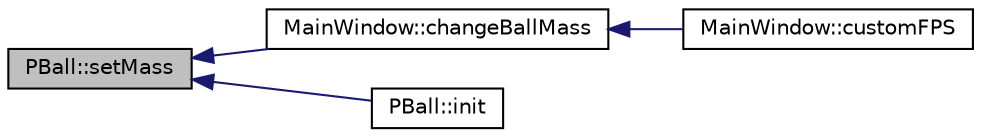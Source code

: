 digraph "PBall::setMass"
{
 // INTERACTIVE_SVG=YES
  edge [fontname="Helvetica",fontsize="10",labelfontname="Helvetica",labelfontsize="10"];
  node [fontname="Helvetica",fontsize="10",shape=record];
  rankdir="LR";
  Node1 [label="PBall::setMass",height=0.2,width=0.4,color="black", fillcolor="grey75", style="filled", fontcolor="black"];
  Node1 -> Node2 [dir="back",color="midnightblue",fontsize="10",style="solid",fontname="Helvetica"];
  Node2 [label="MainWindow::changeBallMass",height=0.2,width=0.4,color="black", fillcolor="white", style="filled",URL="$d9/dc6/class_main_window.html#a358a92afdabed9da62ad4bc13dcd822a"];
  Node2 -> Node3 [dir="back",color="midnightblue",fontsize="10",style="solid",fontname="Helvetica"];
  Node3 [label="MainWindow::customFPS",height=0.2,width=0.4,color="black", fillcolor="white", style="filled",URL="$d9/dc6/class_main_window.html#a54b84786850165c4e5466bc2e4097810"];
  Node1 -> Node4 [dir="back",color="midnightblue",fontsize="10",style="solid",fontname="Helvetica"];
  Node4 [label="PBall::init",height=0.2,width=0.4,color="black", fillcolor="white", style="filled",URL="$d5/d9b/class_p_ball.html#a9a524ff5d5cb8306aa1413582b546a02"];
}
